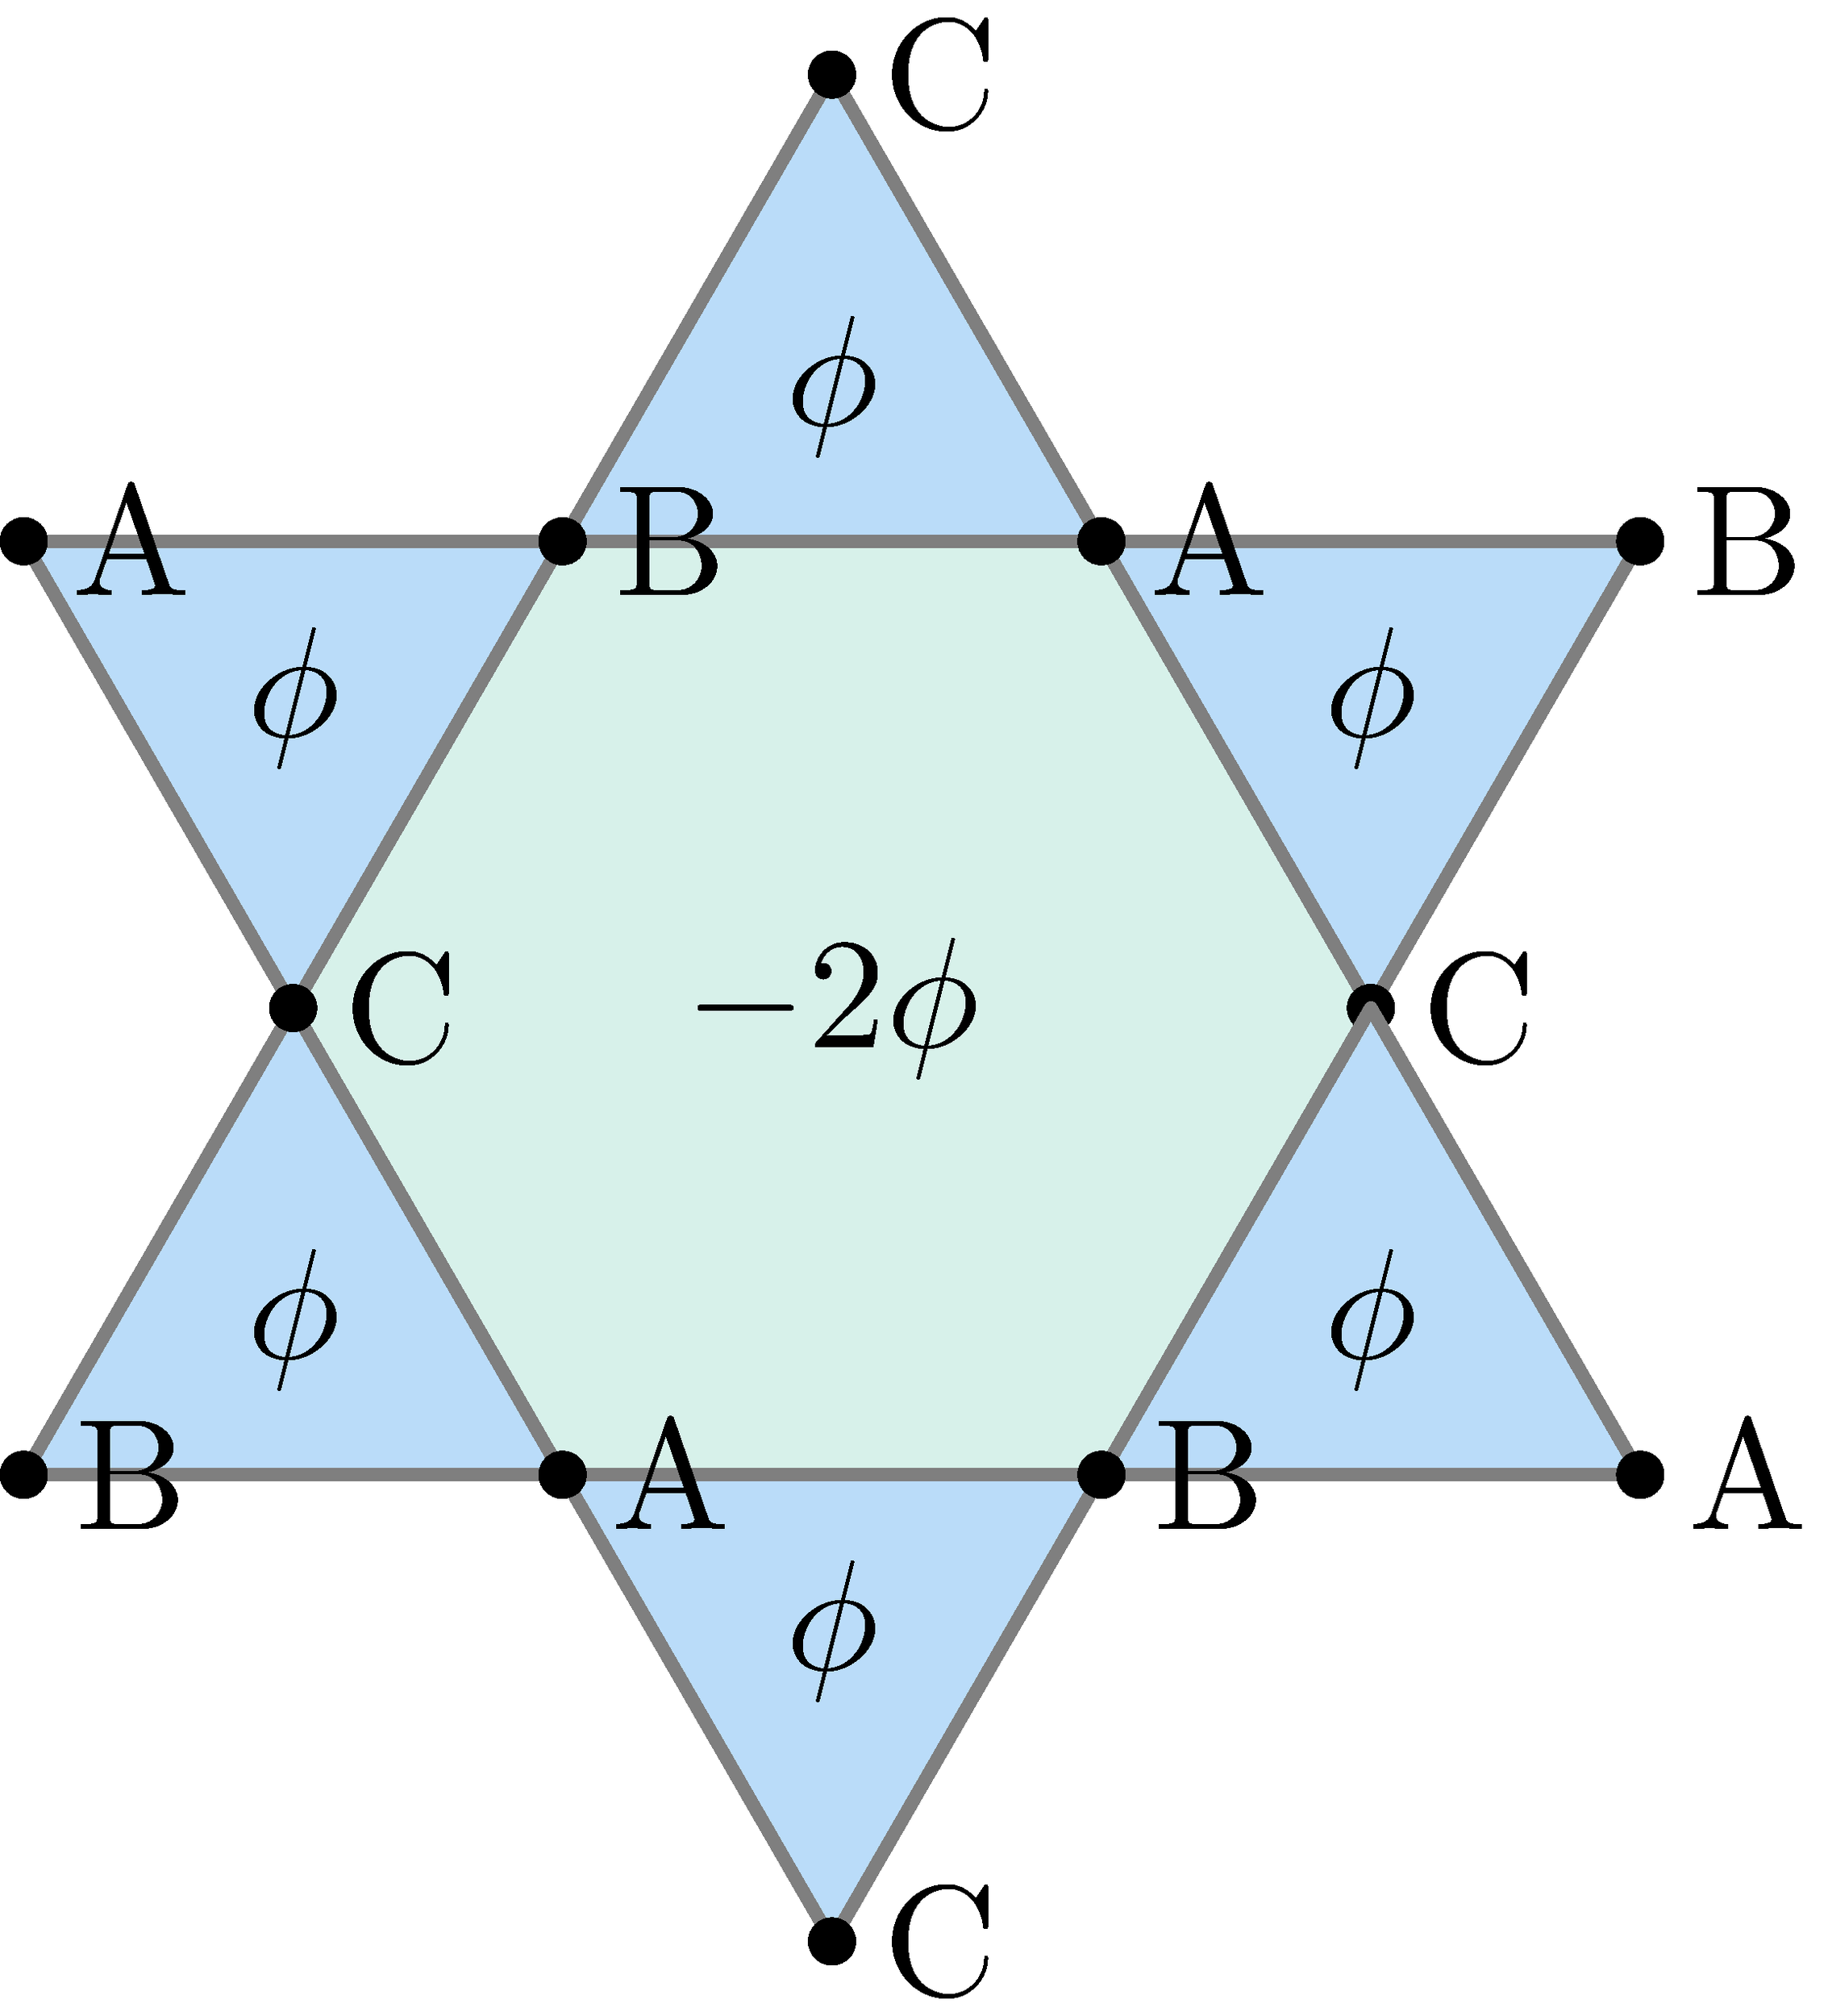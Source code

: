 settings.outformat = "png";
settings.render=20;
defaultpen(fontsize(10pt));
unitsize(3mm);
usepackage("amsfonts");
settings.tex="pdflatex" ;


string[] inner_labs = {"C", "A", "B", "C", "A", "B"};
string[] outer_labs = {"B", "C", "A", "B", "C", "A"};
string[] tri_phases = {"$\phi$", "$\phi$", "$\phi$", "$\phi$", "$\phi$", "$\phi$"};


string pale_green = "#D8F2EB";
string pale_yellow = "#F2EAD8";
string pale_blue2 = "#D8E0F2";
string pale_blue = "BBDDFA"; 

pen[] tri_phase_pens = {rgb(pale_blue), rgb(pale_blue), rgb(pale_blue), rgb(pale_blue), rgb(pale_blue), rgb(pale_blue)};
pen centre_phase_pen = rgb(pale_green);
string cent_phase = "$-2\phi$";

real lattice_space = 4;
real kag_angle = pi/3;
pair label_shift = lattice_space*(0.2,0);
pen lw = linewidth(0.8pt);
pen line_col = grey;


fill(lattice_space*(cos(0), sin(0)) -- lattice_space*(cos(pi/3), sin(pi/3)) -- lattice_space*(cos(2*pi/3), sin(2*pi/3)) -- lattice_space*(cos(pi), sin(pi)) --lattice_space*(cos(4*pi/3), sin(4*pi/3)) --lattice_space*(cos(5*pi/3), sin(5*pi/3)) -- cycle, p=centre_phase_pen);
label((0,0), cent_phase);
for (int rot_int = 0; rot_int < 6; ++ rot_int)
{
    real angle = rot_int*kag_angle;
    pair inner_loc = lattice_space*(cos(angle), sin(angle));
    pair outer_loc = 2*lattice_space*sin(pi/3)*(cos(angle+pi/6), sin(angle+pi/6));
    pair next_inner_loc = lattice_space*(cos((rot_int+1)*kag_angle), sin((rot_int+1)*kag_angle));

    fill(inner_loc -- outer_loc -- next_inner_loc -- cycle, p=tri_phase_pens[rot_int]);
    draw(inner_loc -- outer_loc, p=line_col+lw);
    draw(inner_loc --  next_inner_loc, p=line_col+lw);
    draw(outer_loc --  next_inner_loc, p=line_col+lw);
    dot(inner_loc);
    dot(outer_loc);
    label(inner_labs[rot_int], inner_loc +label_shift);
    label(outer_labs[rot_int], outer_loc+ label_shift);
    label(tri_phases[rot_int], (inner_loc+next_inner_loc+outer_loc)/3);
}




